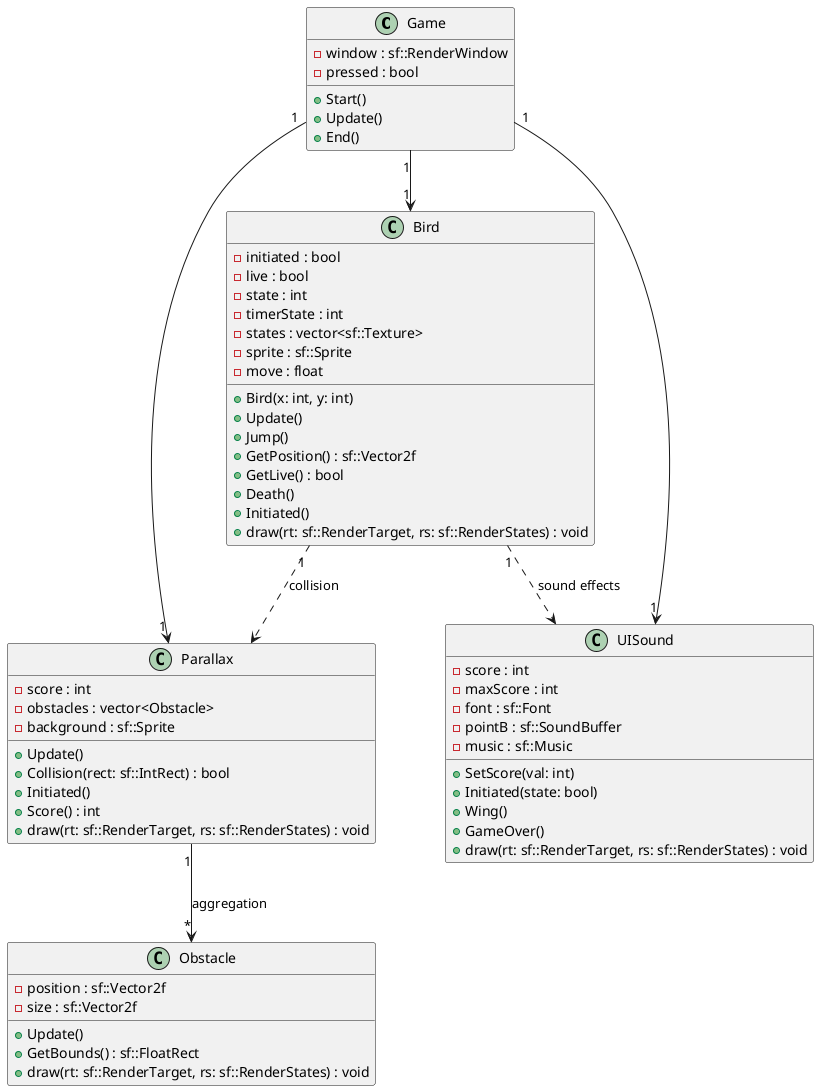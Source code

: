   @startuml diagrama

class Game {
    - window : sf::RenderWindow
    - pressed : bool
    + Start()
    + Update()
    + End()
}

class Bird {
    - initiated : bool
    - live : bool
    - state : int
    - timerState : int
    - states : vector<sf::Texture>
    - sprite : sf::Sprite
    - move : float
    + Bird(x: int, y: int)
    + Update()
    + Jump()
    + GetPosition() : sf::Vector2f
    + GetLive() : bool
    + Death()
    + Initiated()
    + draw(rt: sf::RenderTarget, rs: sf::RenderStates) : void
}

class Obstacle {
    - position : sf::Vector2f
    - size : sf::Vector2f
    + Update()
    + GetBounds() : sf::FloatRect
    + draw(rt: sf::RenderTarget, rs: sf::RenderStates) : void
}

class Parallax {
    - score : int
    - obstacles : vector<Obstacle>
    - background : sf::Sprite
    + Update()
    + Collision(rect: sf::IntRect) : bool
    + Initiated()
    + Score() : int
    + draw(rt: sf::RenderTarget, rs: sf::RenderStates) : void
}

class UISound {
    - score : int
    - maxScore : int
    - font : sf::Font
    - pointB : sf::SoundBuffer
    - music : sf::Music
    + SetScore(val: int)
    + Initiated(state: bool)
    + Wing()
    + GameOver()
    + draw(rt: sf::RenderTarget, rs: sf::RenderStates) : void
}

Game "1" --> "1" Bird
Game "1" --> "1" Parallax
Game "1" --> "1" UISound

Parallax "1" --> "*" Obstacle : aggregation
Bird "1" ..> Parallax : "collision"
Bird "1" ..> UISound : "sound effects"

@enduml
